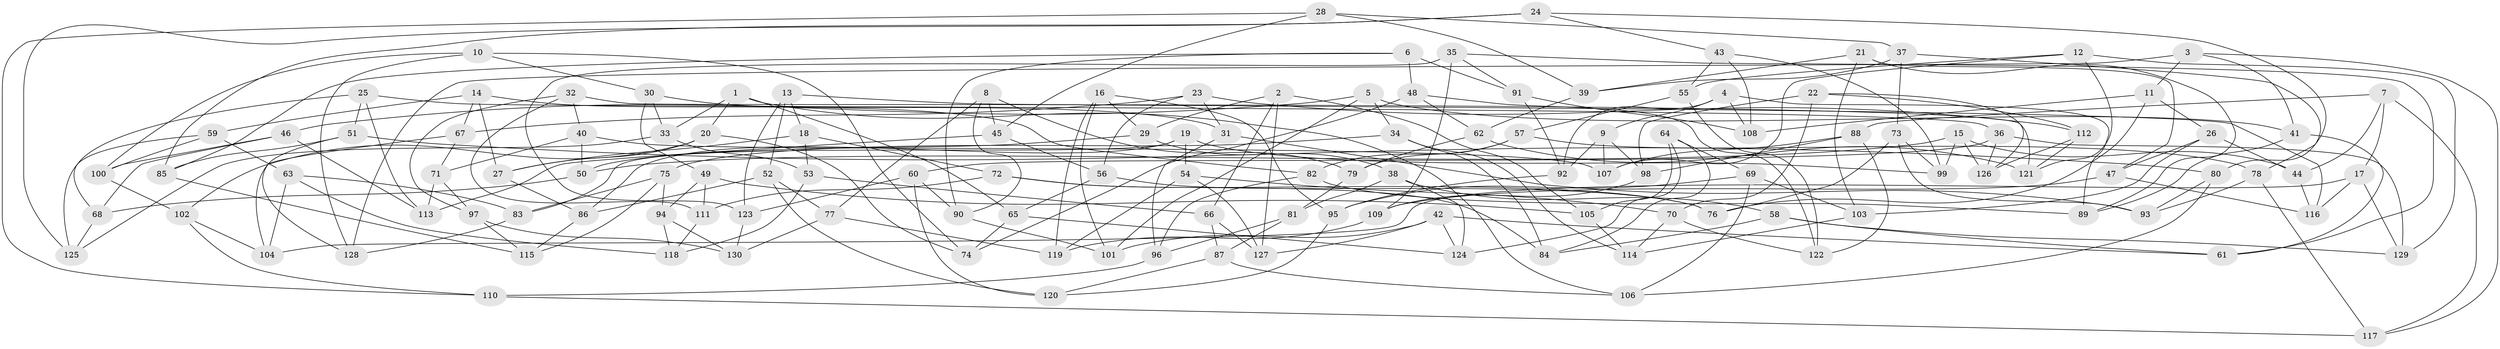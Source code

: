 // coarse degree distribution, {6: 0.4307692307692308, 4: 0.2, 8: 0.03076923076923077, 7: 0.03076923076923077, 5: 0.2923076923076923, 9: 0.015384615384615385}
// Generated by graph-tools (version 1.1) at 2025/38/03/04/25 23:38:10]
// undirected, 130 vertices, 260 edges
graph export_dot {
  node [color=gray90,style=filled];
  1;
  2;
  3;
  4;
  5;
  6;
  7;
  8;
  9;
  10;
  11;
  12;
  13;
  14;
  15;
  16;
  17;
  18;
  19;
  20;
  21;
  22;
  23;
  24;
  25;
  26;
  27;
  28;
  29;
  30;
  31;
  32;
  33;
  34;
  35;
  36;
  37;
  38;
  39;
  40;
  41;
  42;
  43;
  44;
  45;
  46;
  47;
  48;
  49;
  50;
  51;
  52;
  53;
  54;
  55;
  56;
  57;
  58;
  59;
  60;
  61;
  62;
  63;
  64;
  65;
  66;
  67;
  68;
  69;
  70;
  71;
  72;
  73;
  74;
  75;
  76;
  77;
  78;
  79;
  80;
  81;
  82;
  83;
  84;
  85;
  86;
  87;
  88;
  89;
  90;
  91;
  92;
  93;
  94;
  95;
  96;
  97;
  98;
  99;
  100;
  101;
  102;
  103;
  104;
  105;
  106;
  107;
  108;
  109;
  110;
  111;
  112;
  113;
  114;
  115;
  116;
  117;
  118;
  119;
  120;
  121;
  122;
  123;
  124;
  125;
  126;
  127;
  128;
  129;
  130;
  1 -- 65;
  1 -- 33;
  1 -- 106;
  1 -- 20;
  2 -- 127;
  2 -- 29;
  2 -- 105;
  2 -- 66;
  3 -- 41;
  3 -- 128;
  3 -- 11;
  3 -- 117;
  4 -- 89;
  4 -- 108;
  4 -- 92;
  4 -- 9;
  5 -- 101;
  5 -- 41;
  5 -- 46;
  5 -- 34;
  6 -- 48;
  6 -- 90;
  6 -- 91;
  6 -- 85;
  7 -- 88;
  7 -- 17;
  7 -- 117;
  7 -- 44;
  8 -- 79;
  8 -- 90;
  8 -- 45;
  8 -- 77;
  9 -- 98;
  9 -- 107;
  9 -- 92;
  10 -- 128;
  10 -- 30;
  10 -- 100;
  10 -- 74;
  11 -- 26;
  11 -- 108;
  11 -- 76;
  12 -- 107;
  12 -- 121;
  12 -- 129;
  12 -- 55;
  13 -- 18;
  13 -- 52;
  13 -- 123;
  13 -- 116;
  14 -- 59;
  14 -- 82;
  14 -- 27;
  14 -- 67;
  15 -- 126;
  15 -- 50;
  15 -- 99;
  15 -- 44;
  16 -- 29;
  16 -- 119;
  16 -- 101;
  16 -- 95;
  17 -- 116;
  17 -- 129;
  17 -- 104;
  18 -- 27;
  18 -- 53;
  18 -- 72;
  19 -- 86;
  19 -- 54;
  19 -- 99;
  19 -- 83;
  20 -- 102;
  20 -- 27;
  20 -- 74;
  21 -- 103;
  21 -- 39;
  21 -- 47;
  21 -- 89;
  22 -- 70;
  22 -- 98;
  22 -- 126;
  22 -- 112;
  23 -- 31;
  23 -- 56;
  23 -- 67;
  23 -- 112;
  24 -- 43;
  24 -- 80;
  24 -- 125;
  24 -- 85;
  25 -- 113;
  25 -- 51;
  25 -- 68;
  25 -- 36;
  26 -- 103;
  26 -- 44;
  26 -- 47;
  27 -- 86;
  28 -- 45;
  28 -- 110;
  28 -- 37;
  28 -- 39;
  29 -- 50;
  29 -- 38;
  30 -- 49;
  30 -- 31;
  30 -- 33;
  31 -- 93;
  31 -- 96;
  32 -- 40;
  32 -- 121;
  32 -- 111;
  32 -- 97;
  33 -- 53;
  33 -- 125;
  34 -- 84;
  34 -- 114;
  34 -- 75;
  35 -- 61;
  35 -- 109;
  35 -- 123;
  35 -- 91;
  36 -- 129;
  36 -- 126;
  36 -- 60;
  37 -- 39;
  37 -- 78;
  37 -- 73;
  38 -- 124;
  38 -- 58;
  38 -- 81;
  39 -- 62;
  40 -- 71;
  40 -- 50;
  40 -- 107;
  41 -- 89;
  41 -- 61;
  42 -- 101;
  42 -- 61;
  42 -- 127;
  42 -- 124;
  43 -- 108;
  43 -- 55;
  43 -- 99;
  44 -- 116;
  45 -- 56;
  45 -- 113;
  46 -- 100;
  46 -- 68;
  46 -- 113;
  47 -- 109;
  47 -- 116;
  48 -- 122;
  48 -- 74;
  48 -- 62;
  49 -- 105;
  49 -- 94;
  49 -- 111;
  50 -- 68;
  51 -- 85;
  51 -- 128;
  51 -- 80;
  52 -- 77;
  52 -- 120;
  52 -- 86;
  53 -- 118;
  53 -- 66;
  54 -- 70;
  54 -- 127;
  54 -- 119;
  55 -- 122;
  55 -- 57;
  56 -- 76;
  56 -- 65;
  57 -- 78;
  57 -- 79;
  57 -- 82;
  58 -- 129;
  58 -- 84;
  58 -- 61;
  59 -- 125;
  59 -- 63;
  59 -- 100;
  60 -- 123;
  60 -- 90;
  60 -- 120;
  62 -- 79;
  62 -- 121;
  63 -- 118;
  63 -- 83;
  63 -- 104;
  64 -- 84;
  64 -- 69;
  64 -- 105;
  64 -- 124;
  65 -- 74;
  65 -- 124;
  66 -- 87;
  66 -- 127;
  67 -- 104;
  67 -- 71;
  68 -- 125;
  69 -- 95;
  69 -- 106;
  69 -- 103;
  70 -- 114;
  70 -- 122;
  71 -- 113;
  71 -- 97;
  72 -- 84;
  72 -- 111;
  72 -- 76;
  73 -- 99;
  73 -- 76;
  73 -- 93;
  75 -- 83;
  75 -- 94;
  75 -- 115;
  77 -- 119;
  77 -- 130;
  78 -- 93;
  78 -- 117;
  79 -- 81;
  80 -- 106;
  80 -- 93;
  81 -- 87;
  81 -- 96;
  82 -- 89;
  82 -- 96;
  83 -- 128;
  85 -- 115;
  86 -- 115;
  87 -- 106;
  87 -- 120;
  88 -- 122;
  88 -- 98;
  88 -- 107;
  90 -- 101;
  91 -- 92;
  91 -- 108;
  92 -- 95;
  94 -- 130;
  94 -- 118;
  95 -- 120;
  96 -- 110;
  97 -- 130;
  97 -- 115;
  98 -- 109;
  100 -- 102;
  102 -- 110;
  102 -- 104;
  103 -- 114;
  105 -- 114;
  109 -- 119;
  110 -- 117;
  111 -- 118;
  112 -- 126;
  112 -- 121;
  123 -- 130;
}
